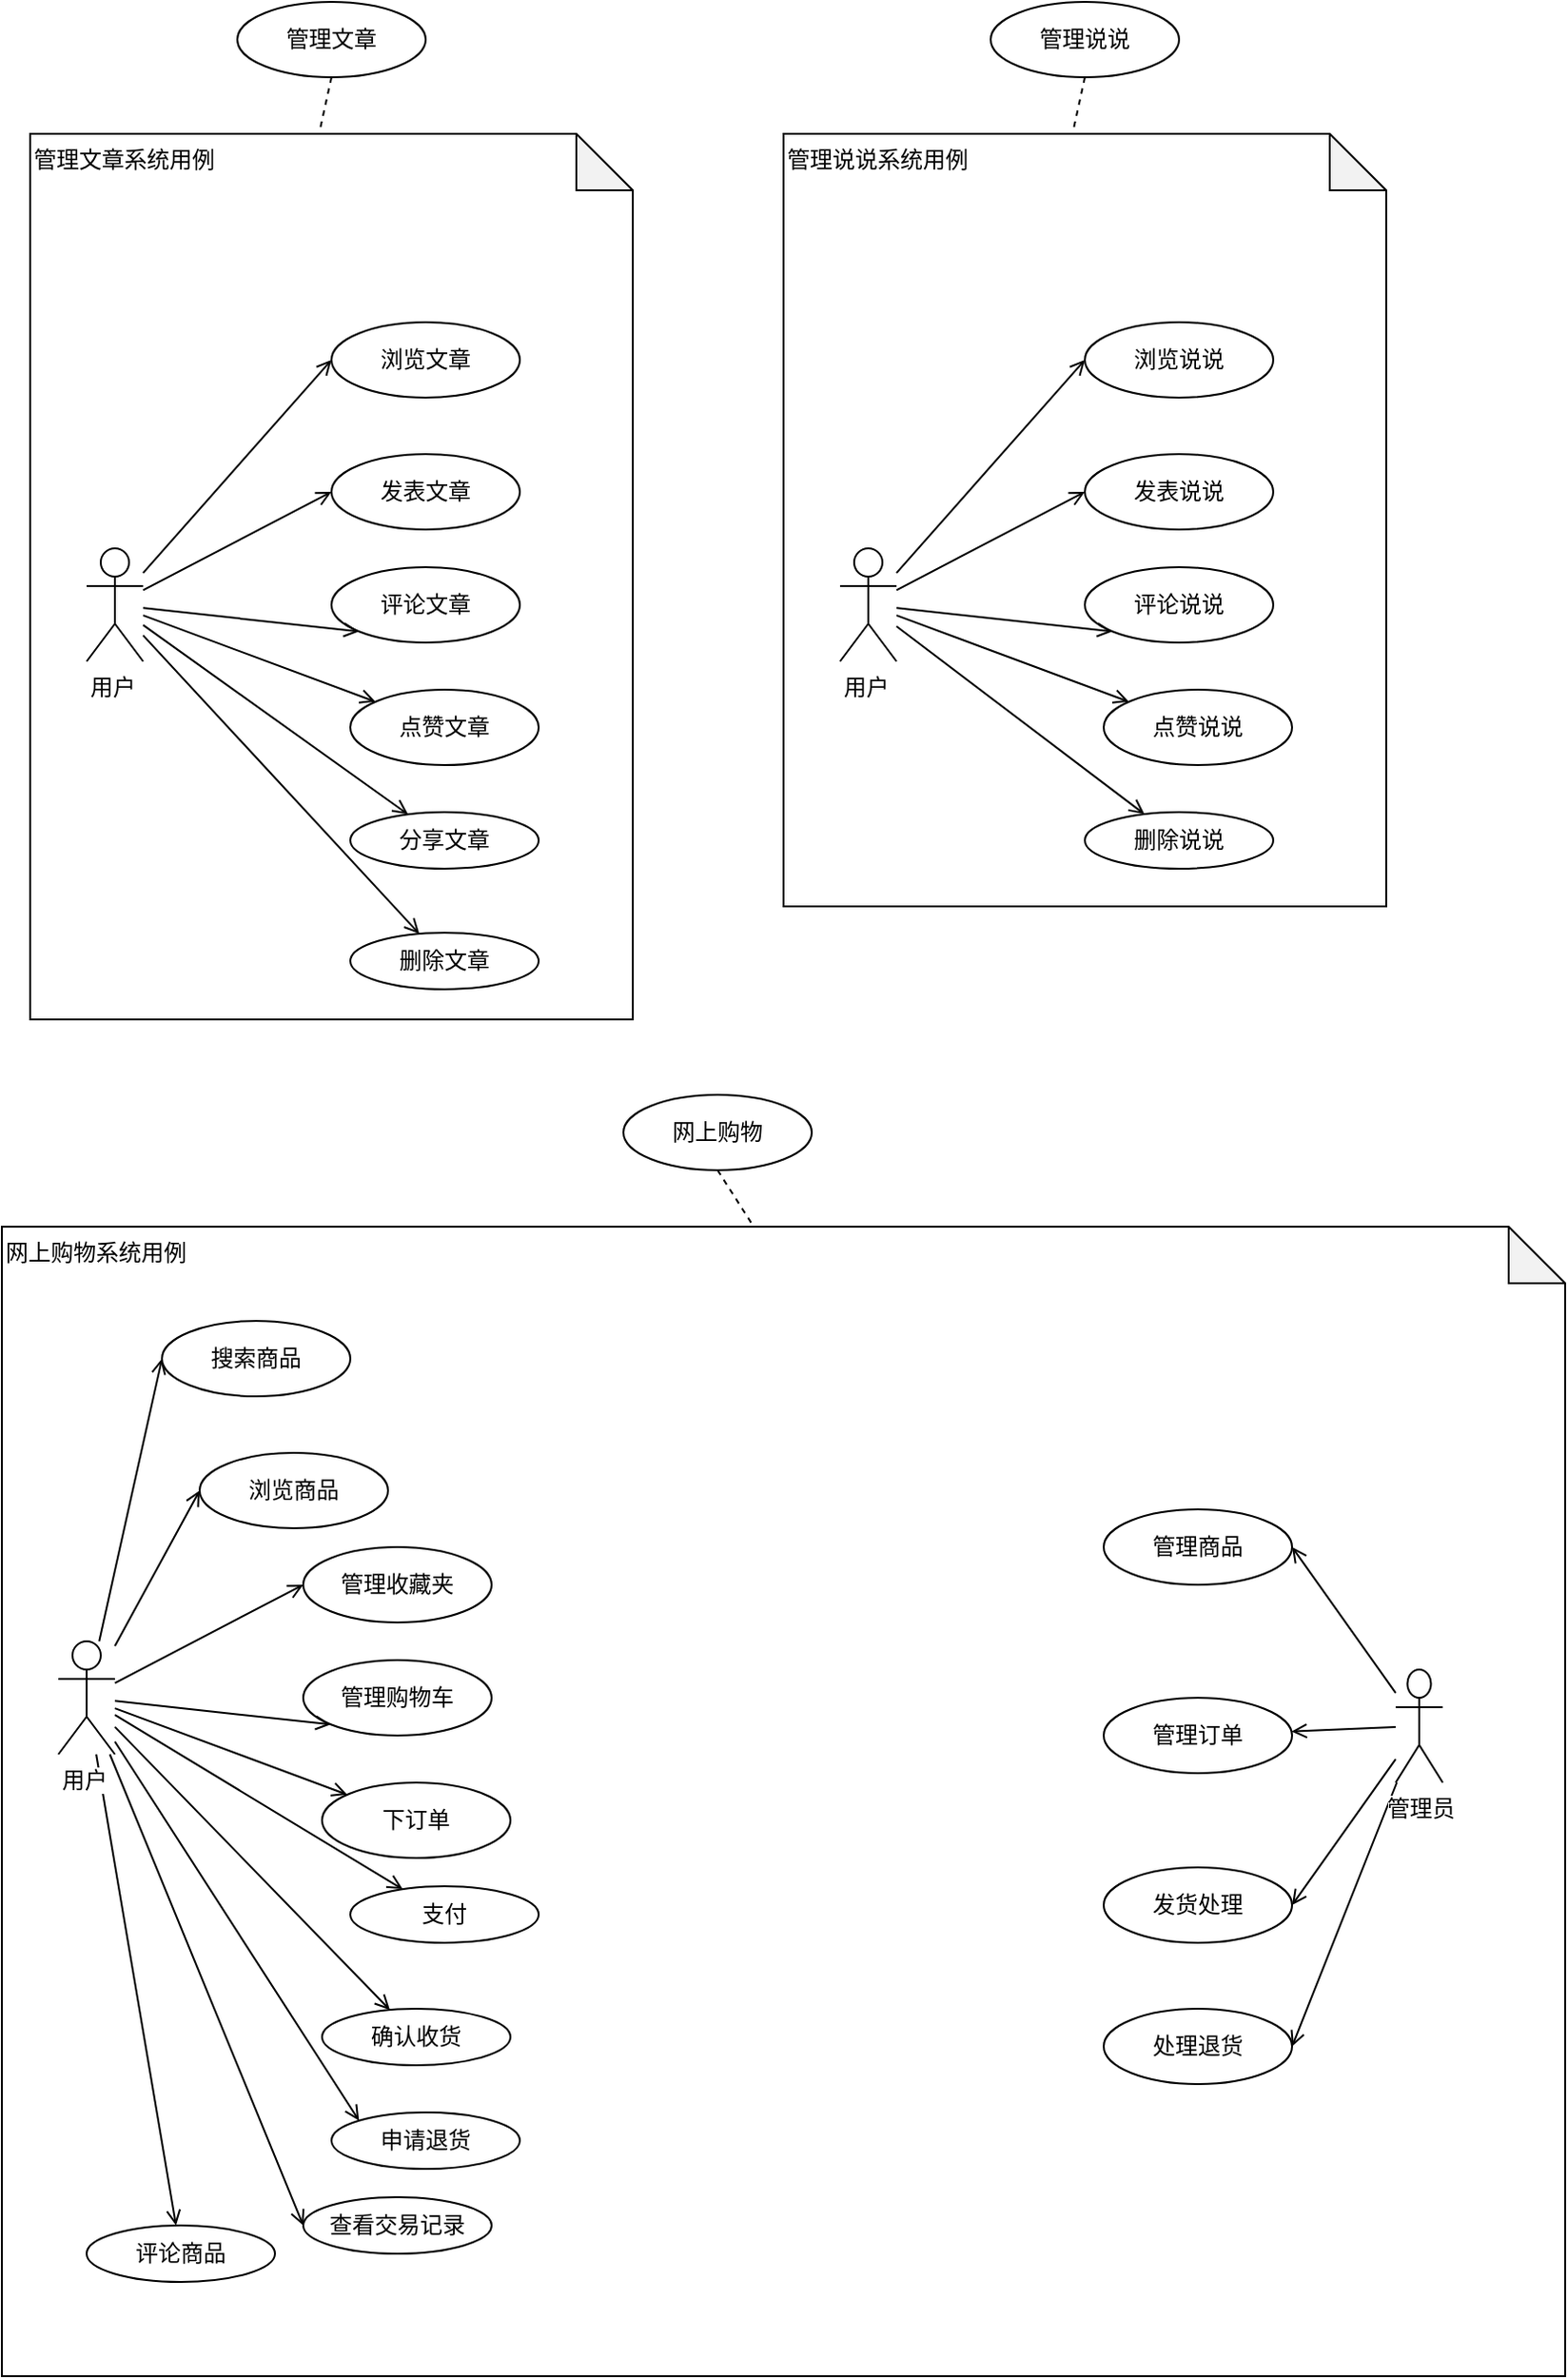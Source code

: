 <mxfile version="10.5.9" type="github"><diagram id="-0vTzU4oAzNSNKCKcxtk" name="Page-1"><mxGraphModel dx="1158" dy="766" grid="1" gridSize="10" guides="1" tooltips="1" connect="1" arrows="1" fold="1" page="1" pageScale="1" pageWidth="1000" pageHeight="1169" math="0" shadow="0"><root><mxCell id="0"/><mxCell id="1" parent="0"/><mxCell id="elsyB9uM147n_RTPPVKQ-110" value="" style="group" vertex="1" connectable="0" parent="1"><mxGeometry x="40" y="90" width="320" height="540" as="geometry"/></mxCell><mxCell id="elsyB9uM147n_RTPPVKQ-90" value="管理文章系统用例" style="shape=note;whiteSpace=wrap;html=1;backgroundOutline=1;darkOpacity=0.05;align=left;verticalAlign=top;" vertex="1" parent="elsyB9uM147n_RTPPVKQ-110"><mxGeometry y="70" width="320" height="470" as="geometry"/></mxCell><mxCell id="elsyB9uM147n_RTPPVKQ-91" value="用户" style="shape=umlActor;verticalLabelPosition=bottom;labelBackgroundColor=#ffffff;verticalAlign=top;html=1;outlineConnect=0;align=left;" vertex="1" parent="elsyB9uM147n_RTPPVKQ-110"><mxGeometry x="30" y="290" width="30" height="60" as="geometry"/></mxCell><mxCell id="elsyB9uM147n_RTPPVKQ-92" value="浏览文章&lt;div style=&quot;text-align: center&quot;&gt;&lt;/div&gt;" style="ellipse;whiteSpace=wrap;html=1;align=center;" vertex="1" parent="elsyB9uM147n_RTPPVKQ-110"><mxGeometry x="160" y="170" width="100" height="40" as="geometry"/></mxCell><mxCell id="elsyB9uM147n_RTPPVKQ-93" style="edgeStyle=none;rounded=0;orthogonalLoop=1;jettySize=auto;html=1;entryX=0;entryY=0.5;entryDx=0;entryDy=0;startArrow=none;startFill=0;endArrow=open;endFill=0;" edge="1" parent="elsyB9uM147n_RTPPVKQ-110" source="elsyB9uM147n_RTPPVKQ-91" target="elsyB9uM147n_RTPPVKQ-92"><mxGeometry relative="1" as="geometry"/></mxCell><mxCell id="elsyB9uM147n_RTPPVKQ-94" value="发表文章&lt;div style=&quot;text-align: center&quot;&gt;&lt;/div&gt;" style="ellipse;whiteSpace=wrap;html=1;align=center;" vertex="1" parent="elsyB9uM147n_RTPPVKQ-110"><mxGeometry x="160" y="240" width="100" height="40" as="geometry"/></mxCell><mxCell id="elsyB9uM147n_RTPPVKQ-104" style="edgeStyle=none;rounded=0;orthogonalLoop=1;jettySize=auto;html=1;entryX=0;entryY=0.5;entryDx=0;entryDy=0;startArrow=none;startFill=0;endArrow=open;endFill=0;" edge="1" parent="elsyB9uM147n_RTPPVKQ-110" source="elsyB9uM147n_RTPPVKQ-91" target="elsyB9uM147n_RTPPVKQ-94"><mxGeometry relative="1" as="geometry"/></mxCell><mxCell id="elsyB9uM147n_RTPPVKQ-96" value="评论文章" style="ellipse;whiteSpace=wrap;html=1;align=center;" vertex="1" parent="elsyB9uM147n_RTPPVKQ-110"><mxGeometry x="160" y="300" width="100" height="40" as="geometry"/></mxCell><mxCell id="elsyB9uM147n_RTPPVKQ-105" style="edgeStyle=none;rounded=0;orthogonalLoop=1;jettySize=auto;html=1;entryX=0;entryY=1;entryDx=0;entryDy=0;startArrow=none;startFill=0;endArrow=open;endFill=0;" edge="1" parent="elsyB9uM147n_RTPPVKQ-110" source="elsyB9uM147n_RTPPVKQ-91" target="elsyB9uM147n_RTPPVKQ-96"><mxGeometry relative="1" as="geometry"/></mxCell><mxCell id="elsyB9uM147n_RTPPVKQ-98" value="点赞文章" style="ellipse;whiteSpace=wrap;html=1;align=center;" vertex="1" parent="elsyB9uM147n_RTPPVKQ-110"><mxGeometry x="170" y="365" width="100" height="40" as="geometry"/></mxCell><mxCell id="elsyB9uM147n_RTPPVKQ-106" style="edgeStyle=none;rounded=0;orthogonalLoop=1;jettySize=auto;html=1;startArrow=none;startFill=0;endArrow=open;endFill=0;" edge="1" parent="elsyB9uM147n_RTPPVKQ-110" source="elsyB9uM147n_RTPPVKQ-91" target="elsyB9uM147n_RTPPVKQ-98"><mxGeometry relative="1" as="geometry"/></mxCell><mxCell id="elsyB9uM147n_RTPPVKQ-100" value="分享文章" style="ellipse;whiteSpace=wrap;html=1;align=center;" vertex="1" parent="elsyB9uM147n_RTPPVKQ-110"><mxGeometry x="170" y="430" width="100" height="30" as="geometry"/></mxCell><mxCell id="elsyB9uM147n_RTPPVKQ-107" style="edgeStyle=none;rounded=0;orthogonalLoop=1;jettySize=auto;html=1;startArrow=none;startFill=0;endArrow=open;endFill=0;" edge="1" parent="elsyB9uM147n_RTPPVKQ-110" source="elsyB9uM147n_RTPPVKQ-91" target="elsyB9uM147n_RTPPVKQ-100"><mxGeometry relative="1" as="geometry"/></mxCell><mxCell id="elsyB9uM147n_RTPPVKQ-102" value="删除文章" style="ellipse;whiteSpace=wrap;html=1;align=center;" vertex="1" parent="elsyB9uM147n_RTPPVKQ-110"><mxGeometry x="170" y="494" width="100" height="30" as="geometry"/></mxCell><mxCell id="elsyB9uM147n_RTPPVKQ-108" style="edgeStyle=none;rounded=0;orthogonalLoop=1;jettySize=auto;html=1;startArrow=none;startFill=0;endArrow=open;endFill=0;" edge="1" parent="elsyB9uM147n_RTPPVKQ-110" source="elsyB9uM147n_RTPPVKQ-91" target="elsyB9uM147n_RTPPVKQ-102"><mxGeometry relative="1" as="geometry"/></mxCell><mxCell id="elsyB9uM147n_RTPPVKQ-109" value="管理文章" style="ellipse;whiteSpace=wrap;html=1;align=center;" vertex="1" parent="elsyB9uM147n_RTPPVKQ-110"><mxGeometry x="110" width="100" height="40" as="geometry"/></mxCell><mxCell id="elsyB9uM147n_RTPPVKQ-5" style="rounded=0;orthogonalLoop=1;jettySize=auto;html=1;entryX=0.48;entryY=-0.002;entryDx=0;entryDy=0;entryPerimeter=0;endArrow=none;endFill=0;dashed=1;exitX=0.5;exitY=1;exitDx=0;exitDy=0;" edge="1" parent="elsyB9uM147n_RTPPVKQ-110" source="elsyB9uM147n_RTPPVKQ-109" target="elsyB9uM147n_RTPPVKQ-90"><mxGeometry relative="1" as="geometry"><mxPoint x="158.594" y="19.994" as="sourcePoint"/><mxPoint x="192" y="60" as="targetPoint"/></mxGeometry></mxCell><mxCell id="elsyB9uM147n_RTPPVKQ-111" value="" style="group" vertex="1" connectable="0" parent="1"><mxGeometry x="440" y="90" width="320" height="540" as="geometry"/></mxCell><mxCell id="elsyB9uM147n_RTPPVKQ-112" value="管理说说系统用例" style="shape=note;whiteSpace=wrap;html=1;backgroundOutline=1;darkOpacity=0.05;align=left;verticalAlign=top;" vertex="1" parent="elsyB9uM147n_RTPPVKQ-111"><mxGeometry y="70" width="320" height="410" as="geometry"/></mxCell><mxCell id="elsyB9uM147n_RTPPVKQ-113" value="用户" style="shape=umlActor;verticalLabelPosition=bottom;labelBackgroundColor=#ffffff;verticalAlign=top;html=1;outlineConnect=0;align=left;" vertex="1" parent="elsyB9uM147n_RTPPVKQ-111"><mxGeometry x="30" y="290" width="30" height="60" as="geometry"/></mxCell><mxCell id="elsyB9uM147n_RTPPVKQ-114" value="浏览说说&lt;div style=&quot;text-align: center&quot;&gt;&lt;/div&gt;" style="ellipse;whiteSpace=wrap;html=1;align=center;" vertex="1" parent="elsyB9uM147n_RTPPVKQ-111"><mxGeometry x="160" y="170" width="100" height="40" as="geometry"/></mxCell><mxCell id="elsyB9uM147n_RTPPVKQ-115" style="edgeStyle=none;rounded=0;orthogonalLoop=1;jettySize=auto;html=1;entryX=0;entryY=0.5;entryDx=0;entryDy=0;startArrow=none;startFill=0;endArrow=open;endFill=0;" edge="1" parent="elsyB9uM147n_RTPPVKQ-111" source="elsyB9uM147n_RTPPVKQ-113" target="elsyB9uM147n_RTPPVKQ-114"><mxGeometry relative="1" as="geometry"/></mxCell><mxCell id="elsyB9uM147n_RTPPVKQ-116" value="发表说说&lt;div style=&quot;text-align: center&quot;&gt;&lt;/div&gt;" style="ellipse;whiteSpace=wrap;html=1;align=center;" vertex="1" parent="elsyB9uM147n_RTPPVKQ-111"><mxGeometry x="160" y="240" width="100" height="40" as="geometry"/></mxCell><mxCell id="elsyB9uM147n_RTPPVKQ-117" style="edgeStyle=none;rounded=0;orthogonalLoop=1;jettySize=auto;html=1;entryX=0;entryY=0.5;entryDx=0;entryDy=0;startArrow=none;startFill=0;endArrow=open;endFill=0;" edge="1" parent="elsyB9uM147n_RTPPVKQ-111" source="elsyB9uM147n_RTPPVKQ-113" target="elsyB9uM147n_RTPPVKQ-116"><mxGeometry relative="1" as="geometry"/></mxCell><mxCell id="elsyB9uM147n_RTPPVKQ-118" value="评论说说" style="ellipse;whiteSpace=wrap;html=1;align=center;" vertex="1" parent="elsyB9uM147n_RTPPVKQ-111"><mxGeometry x="160" y="300" width="100" height="40" as="geometry"/></mxCell><mxCell id="elsyB9uM147n_RTPPVKQ-119" style="edgeStyle=none;rounded=0;orthogonalLoop=1;jettySize=auto;html=1;entryX=0;entryY=1;entryDx=0;entryDy=0;startArrow=none;startFill=0;endArrow=open;endFill=0;" edge="1" parent="elsyB9uM147n_RTPPVKQ-111" source="elsyB9uM147n_RTPPVKQ-113" target="elsyB9uM147n_RTPPVKQ-118"><mxGeometry relative="1" as="geometry"/></mxCell><mxCell id="elsyB9uM147n_RTPPVKQ-120" value="点赞说说" style="ellipse;whiteSpace=wrap;html=1;align=center;" vertex="1" parent="elsyB9uM147n_RTPPVKQ-111"><mxGeometry x="170" y="365" width="100" height="40" as="geometry"/></mxCell><mxCell id="elsyB9uM147n_RTPPVKQ-121" style="edgeStyle=none;rounded=0;orthogonalLoop=1;jettySize=auto;html=1;startArrow=none;startFill=0;endArrow=open;endFill=0;" edge="1" parent="elsyB9uM147n_RTPPVKQ-111" source="elsyB9uM147n_RTPPVKQ-113" target="elsyB9uM147n_RTPPVKQ-120"><mxGeometry relative="1" as="geometry"/></mxCell><mxCell id="elsyB9uM147n_RTPPVKQ-124" value="删除说说" style="ellipse;whiteSpace=wrap;html=1;align=center;" vertex="1" parent="elsyB9uM147n_RTPPVKQ-111"><mxGeometry x="160" y="430" width="100" height="30" as="geometry"/></mxCell><mxCell id="elsyB9uM147n_RTPPVKQ-125" style="edgeStyle=none;rounded=0;orthogonalLoop=1;jettySize=auto;html=1;startArrow=none;startFill=0;endArrow=open;endFill=0;" edge="1" parent="elsyB9uM147n_RTPPVKQ-111" source="elsyB9uM147n_RTPPVKQ-113" target="elsyB9uM147n_RTPPVKQ-124"><mxGeometry relative="1" as="geometry"/></mxCell><mxCell id="elsyB9uM147n_RTPPVKQ-126" value="管理说说" style="ellipse;whiteSpace=wrap;html=1;align=center;" vertex="1" parent="elsyB9uM147n_RTPPVKQ-111"><mxGeometry x="110" width="100" height="40" as="geometry"/></mxCell><mxCell id="elsyB9uM147n_RTPPVKQ-127" style="rounded=0;orthogonalLoop=1;jettySize=auto;html=1;entryX=0.48;entryY=-0.002;entryDx=0;entryDy=0;entryPerimeter=0;endArrow=none;endFill=0;dashed=1;exitX=0.5;exitY=1;exitDx=0;exitDy=0;" edge="1" parent="elsyB9uM147n_RTPPVKQ-111" source="elsyB9uM147n_RTPPVKQ-126" target="elsyB9uM147n_RTPPVKQ-112"><mxGeometry relative="1" as="geometry"><mxPoint x="158.594" y="19.994" as="sourcePoint"/><mxPoint x="192" y="60" as="targetPoint"/></mxGeometry></mxCell><mxCell id="elsyB9uM147n_RTPPVKQ-128" value="" style="group" vertex="1" connectable="0" parent="1"><mxGeometry x="25" y="670" width="830" height="680" as="geometry"/></mxCell><mxCell id="elsyB9uM147n_RTPPVKQ-129" value="网上购物系统用例" style="shape=note;whiteSpace=wrap;html=1;backgroundOutline=1;darkOpacity=0.05;align=left;verticalAlign=top;" vertex="1" parent="elsyB9uM147n_RTPPVKQ-128"><mxGeometry y="70" width="830" height="610" as="geometry"/></mxCell><mxCell id="elsyB9uM147n_RTPPVKQ-146" style="edgeStyle=none;rounded=0;orthogonalLoop=1;jettySize=auto;html=1;startArrow=none;startFill=0;endArrow=open;endFill=0;" edge="1" parent="elsyB9uM147n_RTPPVKQ-128" source="elsyB9uM147n_RTPPVKQ-130" target="elsyB9uM147n_RTPPVKQ-145"><mxGeometry relative="1" as="geometry"/></mxCell><mxCell id="elsyB9uM147n_RTPPVKQ-150" style="edgeStyle=none;rounded=0;orthogonalLoop=1;jettySize=auto;html=1;entryX=0;entryY=0.5;entryDx=0;entryDy=0;startArrow=none;startFill=0;endArrow=open;endFill=0;" edge="1" parent="elsyB9uM147n_RTPPVKQ-128" source="elsyB9uM147n_RTPPVKQ-130" target="elsyB9uM147n_RTPPVKQ-149"><mxGeometry relative="1" as="geometry"/></mxCell><mxCell id="elsyB9uM147n_RTPPVKQ-152" style="edgeStyle=none;rounded=0;orthogonalLoop=1;jettySize=auto;html=1;entryX=0;entryY=0;entryDx=0;entryDy=0;startArrow=none;startFill=0;endArrow=open;endFill=0;" edge="1" parent="elsyB9uM147n_RTPPVKQ-128" source="elsyB9uM147n_RTPPVKQ-130" target="elsyB9uM147n_RTPPVKQ-151"><mxGeometry relative="1" as="geometry"/></mxCell><mxCell id="elsyB9uM147n_RTPPVKQ-154" style="edgeStyle=none;rounded=0;orthogonalLoop=1;jettySize=auto;html=1;entryX=0;entryY=0.5;entryDx=0;entryDy=0;startArrow=none;startFill=0;endArrow=open;endFill=0;" edge="1" parent="elsyB9uM147n_RTPPVKQ-128" source="elsyB9uM147n_RTPPVKQ-130" target="elsyB9uM147n_RTPPVKQ-153"><mxGeometry relative="1" as="geometry"/></mxCell><mxCell id="elsyB9uM147n_RTPPVKQ-130" value="用户" style="shape=umlActor;verticalLabelPosition=bottom;labelBackgroundColor=#ffffff;verticalAlign=top;html=1;outlineConnect=0;align=left;" vertex="1" parent="elsyB9uM147n_RTPPVKQ-128"><mxGeometry x="30" y="290" width="30" height="60" as="geometry"/></mxCell><mxCell id="elsyB9uM147n_RTPPVKQ-131" value="浏览商品&lt;div style=&quot;text-align: center&quot;&gt;&lt;/div&gt;" style="ellipse;whiteSpace=wrap;html=1;align=center;" vertex="1" parent="elsyB9uM147n_RTPPVKQ-128"><mxGeometry x="105" y="190" width="100" height="40" as="geometry"/></mxCell><mxCell id="elsyB9uM147n_RTPPVKQ-132" style="edgeStyle=none;rounded=0;orthogonalLoop=1;jettySize=auto;html=1;entryX=0;entryY=0.5;entryDx=0;entryDy=0;startArrow=none;startFill=0;endArrow=open;endFill=0;" edge="1" parent="elsyB9uM147n_RTPPVKQ-128" source="elsyB9uM147n_RTPPVKQ-130" target="elsyB9uM147n_RTPPVKQ-131"><mxGeometry relative="1" as="geometry"/></mxCell><mxCell id="elsyB9uM147n_RTPPVKQ-133" value="管理收藏夹&lt;div style=&quot;text-align: center&quot;&gt;&lt;/div&gt;" style="ellipse;whiteSpace=wrap;html=1;align=center;" vertex="1" parent="elsyB9uM147n_RTPPVKQ-128"><mxGeometry x="160" y="240" width="100" height="40" as="geometry"/></mxCell><mxCell id="elsyB9uM147n_RTPPVKQ-134" style="edgeStyle=none;rounded=0;orthogonalLoop=1;jettySize=auto;html=1;entryX=0;entryY=0.5;entryDx=0;entryDy=0;startArrow=none;startFill=0;endArrow=open;endFill=0;" edge="1" parent="elsyB9uM147n_RTPPVKQ-128" source="elsyB9uM147n_RTPPVKQ-130" target="elsyB9uM147n_RTPPVKQ-133"><mxGeometry relative="1" as="geometry"/></mxCell><mxCell id="elsyB9uM147n_RTPPVKQ-135" value="管理购物车" style="ellipse;whiteSpace=wrap;html=1;align=center;" vertex="1" parent="elsyB9uM147n_RTPPVKQ-128"><mxGeometry x="160" y="300" width="100" height="40" as="geometry"/></mxCell><mxCell id="elsyB9uM147n_RTPPVKQ-136" style="edgeStyle=none;rounded=0;orthogonalLoop=1;jettySize=auto;html=1;entryX=0;entryY=1;entryDx=0;entryDy=0;startArrow=none;startFill=0;endArrow=open;endFill=0;" edge="1" parent="elsyB9uM147n_RTPPVKQ-128" source="elsyB9uM147n_RTPPVKQ-130" target="elsyB9uM147n_RTPPVKQ-135"><mxGeometry relative="1" as="geometry"/></mxCell><mxCell id="elsyB9uM147n_RTPPVKQ-137" value="下订单" style="ellipse;whiteSpace=wrap;html=1;align=center;" vertex="1" parent="elsyB9uM147n_RTPPVKQ-128"><mxGeometry x="170" y="365" width="100" height="40" as="geometry"/></mxCell><mxCell id="elsyB9uM147n_RTPPVKQ-138" style="edgeStyle=none;rounded=0;orthogonalLoop=1;jettySize=auto;html=1;startArrow=none;startFill=0;endArrow=open;endFill=0;" edge="1" parent="elsyB9uM147n_RTPPVKQ-128" source="elsyB9uM147n_RTPPVKQ-130" target="elsyB9uM147n_RTPPVKQ-137"><mxGeometry relative="1" as="geometry"/></mxCell><mxCell id="elsyB9uM147n_RTPPVKQ-139" value="支付" style="ellipse;whiteSpace=wrap;html=1;align=center;" vertex="1" parent="elsyB9uM147n_RTPPVKQ-128"><mxGeometry x="185" y="420" width="100" height="30" as="geometry"/></mxCell><mxCell id="elsyB9uM147n_RTPPVKQ-140" style="edgeStyle=none;rounded=0;orthogonalLoop=1;jettySize=auto;html=1;startArrow=none;startFill=0;endArrow=open;endFill=0;" edge="1" parent="elsyB9uM147n_RTPPVKQ-128" source="elsyB9uM147n_RTPPVKQ-130" target="elsyB9uM147n_RTPPVKQ-139"><mxGeometry relative="1" as="geometry"/></mxCell><mxCell id="elsyB9uM147n_RTPPVKQ-141" value="确认收货" style="ellipse;whiteSpace=wrap;html=1;align=center;" vertex="1" parent="elsyB9uM147n_RTPPVKQ-128"><mxGeometry x="170" y="485" width="100" height="30" as="geometry"/></mxCell><mxCell id="elsyB9uM147n_RTPPVKQ-142" style="edgeStyle=none;rounded=0;orthogonalLoop=1;jettySize=auto;html=1;startArrow=none;startFill=0;endArrow=open;endFill=0;" edge="1" parent="elsyB9uM147n_RTPPVKQ-128" source="elsyB9uM147n_RTPPVKQ-130" target="elsyB9uM147n_RTPPVKQ-141"><mxGeometry relative="1" as="geometry"/></mxCell><mxCell id="elsyB9uM147n_RTPPVKQ-143" value="网上购物" style="ellipse;whiteSpace=wrap;html=1;align=center;" vertex="1" parent="elsyB9uM147n_RTPPVKQ-128"><mxGeometry x="330" width="100" height="40" as="geometry"/></mxCell><mxCell id="elsyB9uM147n_RTPPVKQ-144" style="rounded=0;orthogonalLoop=1;jettySize=auto;html=1;entryX=0.48;entryY=-0.002;entryDx=0;entryDy=0;entryPerimeter=0;endArrow=none;endFill=0;dashed=1;exitX=0.5;exitY=1;exitDx=0;exitDy=0;" edge="1" parent="elsyB9uM147n_RTPPVKQ-128" source="elsyB9uM147n_RTPPVKQ-143" target="elsyB9uM147n_RTPPVKQ-129"><mxGeometry relative="1" as="geometry"><mxPoint x="158.594" y="19.994" as="sourcePoint"/><mxPoint x="192" y="60" as="targetPoint"/></mxGeometry></mxCell><mxCell id="elsyB9uM147n_RTPPVKQ-145" value="评论商品" style="ellipse;whiteSpace=wrap;html=1;align=center;" vertex="1" parent="elsyB9uM147n_RTPPVKQ-128"><mxGeometry x="45" y="600" width="100" height="30" as="geometry"/></mxCell><mxCell id="elsyB9uM147n_RTPPVKQ-149" value="搜索商品&lt;div style=&quot;text-align: center&quot;&gt;&lt;/div&gt;" style="ellipse;whiteSpace=wrap;html=1;align=center;" vertex="1" parent="elsyB9uM147n_RTPPVKQ-128"><mxGeometry x="85" y="120" width="100" height="40" as="geometry"/></mxCell><mxCell id="elsyB9uM147n_RTPPVKQ-151" value="申请退货" style="ellipse;whiteSpace=wrap;html=1;align=center;" vertex="1" parent="elsyB9uM147n_RTPPVKQ-128"><mxGeometry x="175" y="540" width="100" height="30" as="geometry"/></mxCell><mxCell id="elsyB9uM147n_RTPPVKQ-153" value="查看交易记录" style="ellipse;whiteSpace=wrap;html=1;align=center;" vertex="1" parent="elsyB9uM147n_RTPPVKQ-128"><mxGeometry x="160" y="585" width="100" height="30" as="geometry"/></mxCell><mxCell id="elsyB9uM147n_RTPPVKQ-188" style="edgeStyle=none;rounded=0;orthogonalLoop=1;jettySize=auto;html=1;entryX=1;entryY=0.5;entryDx=0;entryDy=0;startArrow=none;startFill=0;endArrow=open;endFill=0;" edge="1" parent="elsyB9uM147n_RTPPVKQ-128" source="elsyB9uM147n_RTPPVKQ-155" target="elsyB9uM147n_RTPPVKQ-156"><mxGeometry relative="1" as="geometry"/></mxCell><mxCell id="elsyB9uM147n_RTPPVKQ-189" style="edgeStyle=none;rounded=0;orthogonalLoop=1;jettySize=auto;html=1;startArrow=none;startFill=0;endArrow=open;endFill=0;" edge="1" parent="elsyB9uM147n_RTPPVKQ-128" source="elsyB9uM147n_RTPPVKQ-155" target="elsyB9uM147n_RTPPVKQ-157"><mxGeometry relative="1" as="geometry"/></mxCell><mxCell id="elsyB9uM147n_RTPPVKQ-190" style="edgeStyle=none;rounded=0;orthogonalLoop=1;jettySize=auto;html=1;entryX=1;entryY=0.5;entryDx=0;entryDy=0;startArrow=none;startFill=0;endArrow=open;endFill=0;" edge="1" parent="elsyB9uM147n_RTPPVKQ-128" source="elsyB9uM147n_RTPPVKQ-155" target="elsyB9uM147n_RTPPVKQ-187"><mxGeometry relative="1" as="geometry"/></mxCell><mxCell id="elsyB9uM147n_RTPPVKQ-193" style="edgeStyle=none;rounded=0;orthogonalLoop=1;jettySize=auto;html=1;entryX=1;entryY=0.5;entryDx=0;entryDy=0;startArrow=none;startFill=0;endArrow=open;endFill=0;" edge="1" parent="elsyB9uM147n_RTPPVKQ-128" source="elsyB9uM147n_RTPPVKQ-155" target="elsyB9uM147n_RTPPVKQ-186"><mxGeometry relative="1" as="geometry"/></mxCell><mxCell id="elsyB9uM147n_RTPPVKQ-155" value="管理员" style="shape=umlActor;verticalLabelPosition=bottom;labelBackgroundColor=#ffffff;verticalAlign=top;html=1;outlineConnect=0;align=center;" vertex="1" parent="elsyB9uM147n_RTPPVKQ-128"><mxGeometry x="740" y="305" width="25" height="60" as="geometry"/></mxCell><mxCell id="elsyB9uM147n_RTPPVKQ-156" value="管理商品&lt;div style=&quot;text-align: center&quot;&gt;&lt;/div&gt;" style="ellipse;whiteSpace=wrap;html=1;align=center;" vertex="1" parent="elsyB9uM147n_RTPPVKQ-128"><mxGeometry x="585" y="220" width="100" height="40" as="geometry"/></mxCell><mxCell id="elsyB9uM147n_RTPPVKQ-157" value="管理订单&lt;div style=&quot;text-align: center&quot;&gt;&lt;/div&gt;" style="ellipse;whiteSpace=wrap;html=1;align=center;" vertex="1" parent="elsyB9uM147n_RTPPVKQ-128"><mxGeometry x="585" y="320" width="100" height="40" as="geometry"/></mxCell><mxCell id="elsyB9uM147n_RTPPVKQ-186" value="处理退货&lt;div style=&quot;text-align: center&quot;&gt;&lt;/div&gt;" style="ellipse;whiteSpace=wrap;html=1;align=center;" vertex="1" parent="elsyB9uM147n_RTPPVKQ-128"><mxGeometry x="585" y="485" width="100" height="40" as="geometry"/></mxCell><mxCell id="elsyB9uM147n_RTPPVKQ-187" value="发货处理&lt;div style=&quot;text-align: center&quot;&gt;&lt;/div&gt;" style="ellipse;whiteSpace=wrap;html=1;align=center;" vertex="1" parent="elsyB9uM147n_RTPPVKQ-128"><mxGeometry x="585" y="410" width="100" height="40" as="geometry"/></mxCell></root></mxGraphModel></diagram></mxfile>